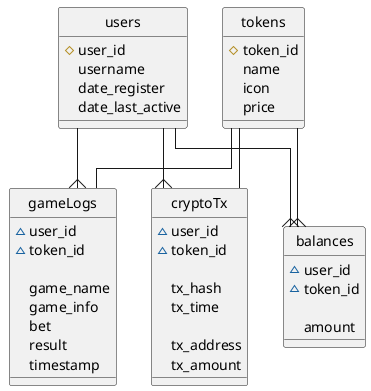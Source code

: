 @startuml
' hide the spot
hide circle

' avoid problems with angled crows feet
skinparam linetype ortho


entity users {
    #user_id
    username
    date_register
    date_last_active
}

entity tokens {
    #token_id
    name
    icon
    price
}

entity gameLogs {
    ~user_id
    ~token_id

    game_name
    game_info
    bet
    result
    timestamp
}

entity cryptoTx {
    ~user_id
    ~token_id

    tx_hash
    tx_time

    tx_address
    tx_amount
}


entity balances {
    ~user_id
    ~token_id

    amount
}


users --{ balances
tokens --{ balances

users --{ gameLogs
tokens -- gameLogs

users --{ cryptoTx
tokens -- cryptoTx

@enduml